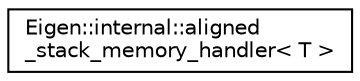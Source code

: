 digraph "Graphical Class Hierarchy"
{
  edge [fontname="Helvetica",fontsize="10",labelfontname="Helvetica",labelfontsize="10"];
  node [fontname="Helvetica",fontsize="10",shape=record];
  rankdir="LR";
  Node1 [label="Eigen::internal::aligned\l_stack_memory_handler\< T \>",height=0.2,width=0.4,color="black", fillcolor="white", style="filled",URL="$class_eigen_1_1internal_1_1aligned__stack__memory__handler.html"];
}
